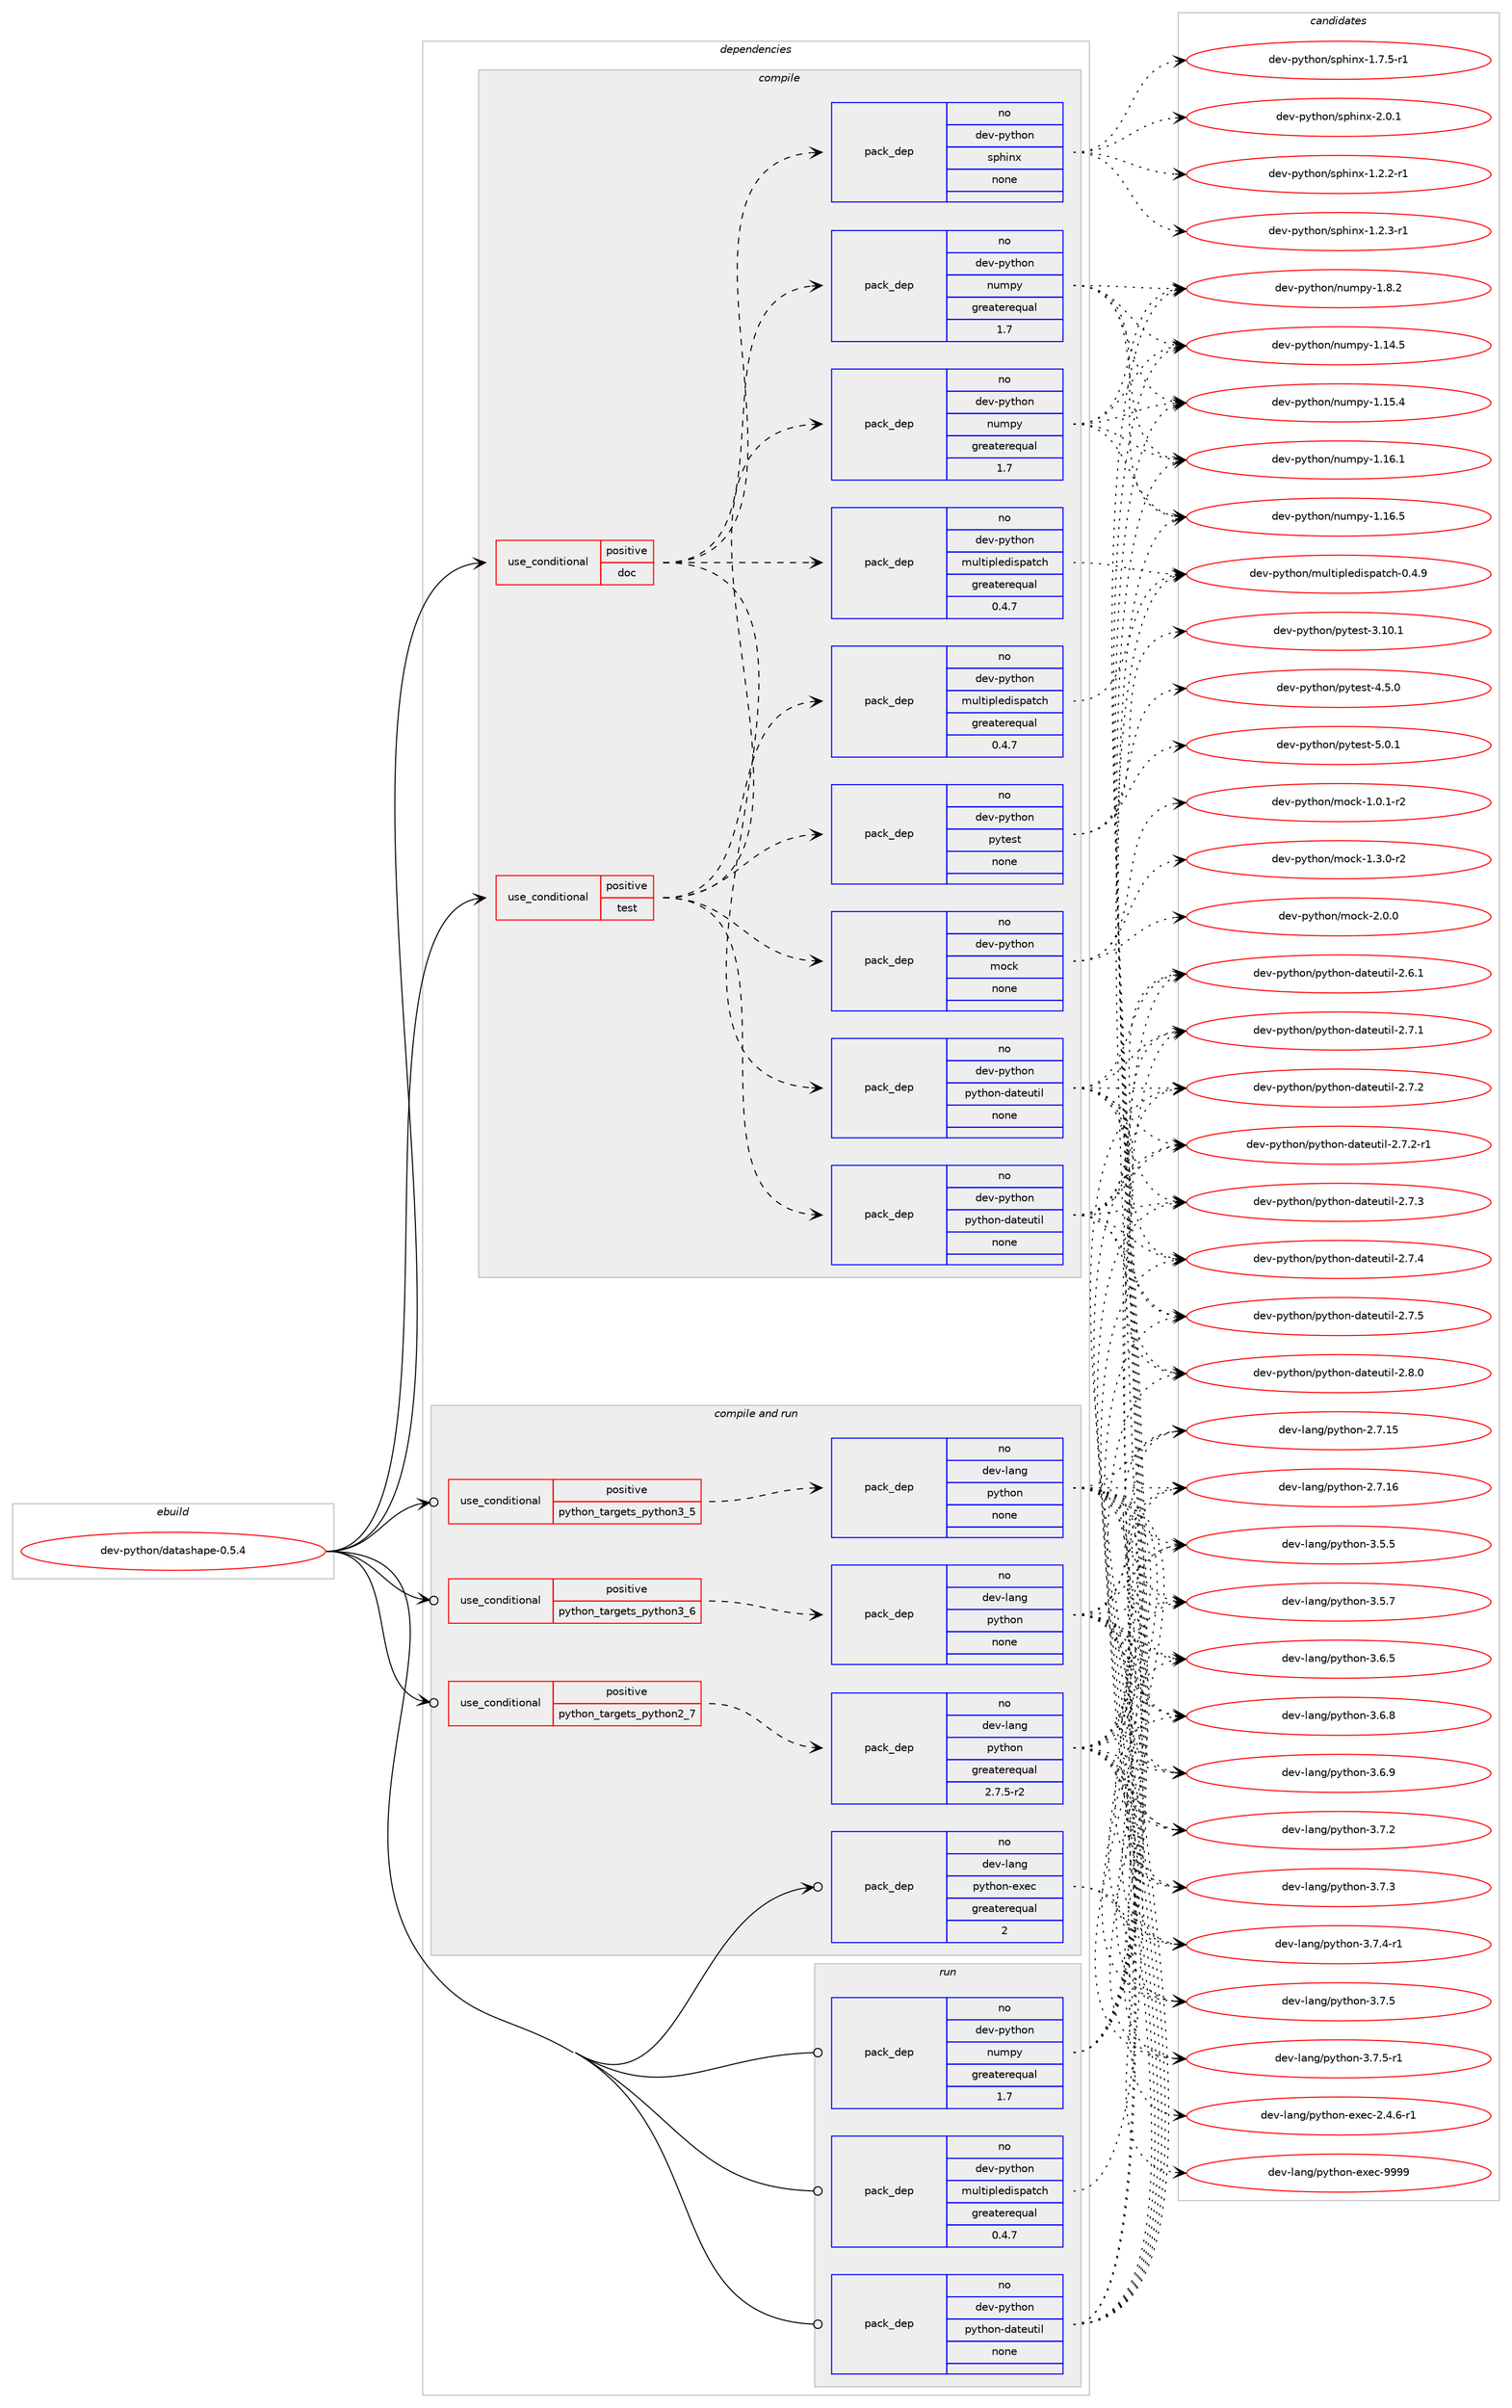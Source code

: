 digraph prolog {

# *************
# Graph options
# *************

newrank=true;
concentrate=true;
compound=true;
graph [rankdir=LR,fontname=Helvetica,fontsize=10,ranksep=1.5];#, ranksep=2.5, nodesep=0.2];
edge  [arrowhead=vee];
node  [fontname=Helvetica,fontsize=10];

# **********
# The ebuild
# **********

subgraph cluster_leftcol {
color=gray;
rank=same;
label=<<i>ebuild</i>>;
id [label="dev-python/datashape-0.5.4", color=red, width=4, href="../dev-python/datashape-0.5.4.svg"];
}

# ****************
# The dependencies
# ****************

subgraph cluster_midcol {
color=gray;
label=<<i>dependencies</i>>;
subgraph cluster_compile {
fillcolor="#eeeeee";
style=filled;
label=<<i>compile</i>>;
subgraph cond138259 {
dependency601034 [label=<<TABLE BORDER="0" CELLBORDER="1" CELLSPACING="0" CELLPADDING="4"><TR><TD ROWSPAN="3" CELLPADDING="10">use_conditional</TD></TR><TR><TD>positive</TD></TR><TR><TD>doc</TD></TR></TABLE>>, shape=none, color=red];
subgraph pack450982 {
dependency601035 [label=<<TABLE BORDER="0" CELLBORDER="1" CELLSPACING="0" CELLPADDING="4" WIDTH="220"><TR><TD ROWSPAN="6" CELLPADDING="30">pack_dep</TD></TR><TR><TD WIDTH="110">no</TD></TR><TR><TD>dev-python</TD></TR><TR><TD>numpy</TD></TR><TR><TD>greaterequal</TD></TR><TR><TD>1.7</TD></TR></TABLE>>, shape=none, color=blue];
}
dependency601034:e -> dependency601035:w [weight=20,style="dashed",arrowhead="vee"];
subgraph pack450983 {
dependency601036 [label=<<TABLE BORDER="0" CELLBORDER="1" CELLSPACING="0" CELLPADDING="4" WIDTH="220"><TR><TD ROWSPAN="6" CELLPADDING="30">pack_dep</TD></TR><TR><TD WIDTH="110">no</TD></TR><TR><TD>dev-python</TD></TR><TR><TD>multipledispatch</TD></TR><TR><TD>greaterequal</TD></TR><TR><TD>0.4.7</TD></TR></TABLE>>, shape=none, color=blue];
}
dependency601034:e -> dependency601036:w [weight=20,style="dashed",arrowhead="vee"];
subgraph pack450984 {
dependency601037 [label=<<TABLE BORDER="0" CELLBORDER="1" CELLSPACING="0" CELLPADDING="4" WIDTH="220"><TR><TD ROWSPAN="6" CELLPADDING="30">pack_dep</TD></TR><TR><TD WIDTH="110">no</TD></TR><TR><TD>dev-python</TD></TR><TR><TD>python-dateutil</TD></TR><TR><TD>none</TD></TR><TR><TD></TD></TR></TABLE>>, shape=none, color=blue];
}
dependency601034:e -> dependency601037:w [weight=20,style="dashed",arrowhead="vee"];
subgraph pack450985 {
dependency601038 [label=<<TABLE BORDER="0" CELLBORDER="1" CELLSPACING="0" CELLPADDING="4" WIDTH="220"><TR><TD ROWSPAN="6" CELLPADDING="30">pack_dep</TD></TR><TR><TD WIDTH="110">no</TD></TR><TR><TD>dev-python</TD></TR><TR><TD>sphinx</TD></TR><TR><TD>none</TD></TR><TR><TD></TD></TR></TABLE>>, shape=none, color=blue];
}
dependency601034:e -> dependency601038:w [weight=20,style="dashed",arrowhead="vee"];
}
id:e -> dependency601034:w [weight=20,style="solid",arrowhead="vee"];
subgraph cond138260 {
dependency601039 [label=<<TABLE BORDER="0" CELLBORDER="1" CELLSPACING="0" CELLPADDING="4"><TR><TD ROWSPAN="3" CELLPADDING="10">use_conditional</TD></TR><TR><TD>positive</TD></TR><TR><TD>test</TD></TR></TABLE>>, shape=none, color=red];
subgraph pack450986 {
dependency601040 [label=<<TABLE BORDER="0" CELLBORDER="1" CELLSPACING="0" CELLPADDING="4" WIDTH="220"><TR><TD ROWSPAN="6" CELLPADDING="30">pack_dep</TD></TR><TR><TD WIDTH="110">no</TD></TR><TR><TD>dev-python</TD></TR><TR><TD>numpy</TD></TR><TR><TD>greaterequal</TD></TR><TR><TD>1.7</TD></TR></TABLE>>, shape=none, color=blue];
}
dependency601039:e -> dependency601040:w [weight=20,style="dashed",arrowhead="vee"];
subgraph pack450987 {
dependency601041 [label=<<TABLE BORDER="0" CELLBORDER="1" CELLSPACING="0" CELLPADDING="4" WIDTH="220"><TR><TD ROWSPAN="6" CELLPADDING="30">pack_dep</TD></TR><TR><TD WIDTH="110">no</TD></TR><TR><TD>dev-python</TD></TR><TR><TD>multipledispatch</TD></TR><TR><TD>greaterequal</TD></TR><TR><TD>0.4.7</TD></TR></TABLE>>, shape=none, color=blue];
}
dependency601039:e -> dependency601041:w [weight=20,style="dashed",arrowhead="vee"];
subgraph pack450988 {
dependency601042 [label=<<TABLE BORDER="0" CELLBORDER="1" CELLSPACING="0" CELLPADDING="4" WIDTH="220"><TR><TD ROWSPAN="6" CELLPADDING="30">pack_dep</TD></TR><TR><TD WIDTH="110">no</TD></TR><TR><TD>dev-python</TD></TR><TR><TD>python-dateutil</TD></TR><TR><TD>none</TD></TR><TR><TD></TD></TR></TABLE>>, shape=none, color=blue];
}
dependency601039:e -> dependency601042:w [weight=20,style="dashed",arrowhead="vee"];
subgraph pack450989 {
dependency601043 [label=<<TABLE BORDER="0" CELLBORDER="1" CELLSPACING="0" CELLPADDING="4" WIDTH="220"><TR><TD ROWSPAN="6" CELLPADDING="30">pack_dep</TD></TR><TR><TD WIDTH="110">no</TD></TR><TR><TD>dev-python</TD></TR><TR><TD>mock</TD></TR><TR><TD>none</TD></TR><TR><TD></TD></TR></TABLE>>, shape=none, color=blue];
}
dependency601039:e -> dependency601043:w [weight=20,style="dashed",arrowhead="vee"];
subgraph pack450990 {
dependency601044 [label=<<TABLE BORDER="0" CELLBORDER="1" CELLSPACING="0" CELLPADDING="4" WIDTH="220"><TR><TD ROWSPAN="6" CELLPADDING="30">pack_dep</TD></TR><TR><TD WIDTH="110">no</TD></TR><TR><TD>dev-python</TD></TR><TR><TD>pytest</TD></TR><TR><TD>none</TD></TR><TR><TD></TD></TR></TABLE>>, shape=none, color=blue];
}
dependency601039:e -> dependency601044:w [weight=20,style="dashed",arrowhead="vee"];
}
id:e -> dependency601039:w [weight=20,style="solid",arrowhead="vee"];
}
subgraph cluster_compileandrun {
fillcolor="#eeeeee";
style=filled;
label=<<i>compile and run</i>>;
subgraph cond138261 {
dependency601045 [label=<<TABLE BORDER="0" CELLBORDER="1" CELLSPACING="0" CELLPADDING="4"><TR><TD ROWSPAN="3" CELLPADDING="10">use_conditional</TD></TR><TR><TD>positive</TD></TR><TR><TD>python_targets_python2_7</TD></TR></TABLE>>, shape=none, color=red];
subgraph pack450991 {
dependency601046 [label=<<TABLE BORDER="0" CELLBORDER="1" CELLSPACING="0" CELLPADDING="4" WIDTH="220"><TR><TD ROWSPAN="6" CELLPADDING="30">pack_dep</TD></TR><TR><TD WIDTH="110">no</TD></TR><TR><TD>dev-lang</TD></TR><TR><TD>python</TD></TR><TR><TD>greaterequal</TD></TR><TR><TD>2.7.5-r2</TD></TR></TABLE>>, shape=none, color=blue];
}
dependency601045:e -> dependency601046:w [weight=20,style="dashed",arrowhead="vee"];
}
id:e -> dependency601045:w [weight=20,style="solid",arrowhead="odotvee"];
subgraph cond138262 {
dependency601047 [label=<<TABLE BORDER="0" CELLBORDER="1" CELLSPACING="0" CELLPADDING="4"><TR><TD ROWSPAN="3" CELLPADDING="10">use_conditional</TD></TR><TR><TD>positive</TD></TR><TR><TD>python_targets_python3_5</TD></TR></TABLE>>, shape=none, color=red];
subgraph pack450992 {
dependency601048 [label=<<TABLE BORDER="0" CELLBORDER="1" CELLSPACING="0" CELLPADDING="4" WIDTH="220"><TR><TD ROWSPAN="6" CELLPADDING="30">pack_dep</TD></TR><TR><TD WIDTH="110">no</TD></TR><TR><TD>dev-lang</TD></TR><TR><TD>python</TD></TR><TR><TD>none</TD></TR><TR><TD></TD></TR></TABLE>>, shape=none, color=blue];
}
dependency601047:e -> dependency601048:w [weight=20,style="dashed",arrowhead="vee"];
}
id:e -> dependency601047:w [weight=20,style="solid",arrowhead="odotvee"];
subgraph cond138263 {
dependency601049 [label=<<TABLE BORDER="0" CELLBORDER="1" CELLSPACING="0" CELLPADDING="4"><TR><TD ROWSPAN="3" CELLPADDING="10">use_conditional</TD></TR><TR><TD>positive</TD></TR><TR><TD>python_targets_python3_6</TD></TR></TABLE>>, shape=none, color=red];
subgraph pack450993 {
dependency601050 [label=<<TABLE BORDER="0" CELLBORDER="1" CELLSPACING="0" CELLPADDING="4" WIDTH="220"><TR><TD ROWSPAN="6" CELLPADDING="30">pack_dep</TD></TR><TR><TD WIDTH="110">no</TD></TR><TR><TD>dev-lang</TD></TR><TR><TD>python</TD></TR><TR><TD>none</TD></TR><TR><TD></TD></TR></TABLE>>, shape=none, color=blue];
}
dependency601049:e -> dependency601050:w [weight=20,style="dashed",arrowhead="vee"];
}
id:e -> dependency601049:w [weight=20,style="solid",arrowhead="odotvee"];
subgraph pack450994 {
dependency601051 [label=<<TABLE BORDER="0" CELLBORDER="1" CELLSPACING="0" CELLPADDING="4" WIDTH="220"><TR><TD ROWSPAN="6" CELLPADDING="30">pack_dep</TD></TR><TR><TD WIDTH="110">no</TD></TR><TR><TD>dev-lang</TD></TR><TR><TD>python-exec</TD></TR><TR><TD>greaterequal</TD></TR><TR><TD>2</TD></TR></TABLE>>, shape=none, color=blue];
}
id:e -> dependency601051:w [weight=20,style="solid",arrowhead="odotvee"];
}
subgraph cluster_run {
fillcolor="#eeeeee";
style=filled;
label=<<i>run</i>>;
subgraph pack450995 {
dependency601052 [label=<<TABLE BORDER="0" CELLBORDER="1" CELLSPACING="0" CELLPADDING="4" WIDTH="220"><TR><TD ROWSPAN="6" CELLPADDING="30">pack_dep</TD></TR><TR><TD WIDTH="110">no</TD></TR><TR><TD>dev-python</TD></TR><TR><TD>multipledispatch</TD></TR><TR><TD>greaterequal</TD></TR><TR><TD>0.4.7</TD></TR></TABLE>>, shape=none, color=blue];
}
id:e -> dependency601052:w [weight=20,style="solid",arrowhead="odot"];
subgraph pack450996 {
dependency601053 [label=<<TABLE BORDER="0" CELLBORDER="1" CELLSPACING="0" CELLPADDING="4" WIDTH="220"><TR><TD ROWSPAN="6" CELLPADDING="30">pack_dep</TD></TR><TR><TD WIDTH="110">no</TD></TR><TR><TD>dev-python</TD></TR><TR><TD>numpy</TD></TR><TR><TD>greaterequal</TD></TR><TR><TD>1.7</TD></TR></TABLE>>, shape=none, color=blue];
}
id:e -> dependency601053:w [weight=20,style="solid",arrowhead="odot"];
subgraph pack450997 {
dependency601054 [label=<<TABLE BORDER="0" CELLBORDER="1" CELLSPACING="0" CELLPADDING="4" WIDTH="220"><TR><TD ROWSPAN="6" CELLPADDING="30">pack_dep</TD></TR><TR><TD WIDTH="110">no</TD></TR><TR><TD>dev-python</TD></TR><TR><TD>python-dateutil</TD></TR><TR><TD>none</TD></TR><TR><TD></TD></TR></TABLE>>, shape=none, color=blue];
}
id:e -> dependency601054:w [weight=20,style="solid",arrowhead="odot"];
}
}

# **************
# The candidates
# **************

subgraph cluster_choices {
rank=same;
color=gray;
label=<<i>candidates</i>>;

subgraph choice450982 {
color=black;
nodesep=1;
choice100101118451121211161041111104711011710911212145494649524653 [label="dev-python/numpy-1.14.5", color=red, width=4,href="../dev-python/numpy-1.14.5.svg"];
choice100101118451121211161041111104711011710911212145494649534652 [label="dev-python/numpy-1.15.4", color=red, width=4,href="../dev-python/numpy-1.15.4.svg"];
choice100101118451121211161041111104711011710911212145494649544649 [label="dev-python/numpy-1.16.1", color=red, width=4,href="../dev-python/numpy-1.16.1.svg"];
choice100101118451121211161041111104711011710911212145494649544653 [label="dev-python/numpy-1.16.5", color=red, width=4,href="../dev-python/numpy-1.16.5.svg"];
choice1001011184511212111610411111047110117109112121454946564650 [label="dev-python/numpy-1.8.2", color=red, width=4,href="../dev-python/numpy-1.8.2.svg"];
dependency601035:e -> choice100101118451121211161041111104711011710911212145494649524653:w [style=dotted,weight="100"];
dependency601035:e -> choice100101118451121211161041111104711011710911212145494649534652:w [style=dotted,weight="100"];
dependency601035:e -> choice100101118451121211161041111104711011710911212145494649544649:w [style=dotted,weight="100"];
dependency601035:e -> choice100101118451121211161041111104711011710911212145494649544653:w [style=dotted,weight="100"];
dependency601035:e -> choice1001011184511212111610411111047110117109112121454946564650:w [style=dotted,weight="100"];
}
subgraph choice450983 {
color=black;
nodesep=1;
choice10010111845112121116104111110471091171081161051121081011001051151129711699104454846524657 [label="dev-python/multipledispatch-0.4.9", color=red, width=4,href="../dev-python/multipledispatch-0.4.9.svg"];
dependency601036:e -> choice10010111845112121116104111110471091171081161051121081011001051151129711699104454846524657:w [style=dotted,weight="100"];
}
subgraph choice450984 {
color=black;
nodesep=1;
choice10010111845112121116104111110471121211161041111104510097116101117116105108455046544649 [label="dev-python/python-dateutil-2.6.1", color=red, width=4,href="../dev-python/python-dateutil-2.6.1.svg"];
choice10010111845112121116104111110471121211161041111104510097116101117116105108455046554649 [label="dev-python/python-dateutil-2.7.1", color=red, width=4,href="../dev-python/python-dateutil-2.7.1.svg"];
choice10010111845112121116104111110471121211161041111104510097116101117116105108455046554650 [label="dev-python/python-dateutil-2.7.2", color=red, width=4,href="../dev-python/python-dateutil-2.7.2.svg"];
choice100101118451121211161041111104711212111610411111045100971161011171161051084550465546504511449 [label="dev-python/python-dateutil-2.7.2-r1", color=red, width=4,href="../dev-python/python-dateutil-2.7.2-r1.svg"];
choice10010111845112121116104111110471121211161041111104510097116101117116105108455046554651 [label="dev-python/python-dateutil-2.7.3", color=red, width=4,href="../dev-python/python-dateutil-2.7.3.svg"];
choice10010111845112121116104111110471121211161041111104510097116101117116105108455046554652 [label="dev-python/python-dateutil-2.7.4", color=red, width=4,href="../dev-python/python-dateutil-2.7.4.svg"];
choice10010111845112121116104111110471121211161041111104510097116101117116105108455046554653 [label="dev-python/python-dateutil-2.7.5", color=red, width=4,href="../dev-python/python-dateutil-2.7.5.svg"];
choice10010111845112121116104111110471121211161041111104510097116101117116105108455046564648 [label="dev-python/python-dateutil-2.8.0", color=red, width=4,href="../dev-python/python-dateutil-2.8.0.svg"];
dependency601037:e -> choice10010111845112121116104111110471121211161041111104510097116101117116105108455046544649:w [style=dotted,weight="100"];
dependency601037:e -> choice10010111845112121116104111110471121211161041111104510097116101117116105108455046554649:w [style=dotted,weight="100"];
dependency601037:e -> choice10010111845112121116104111110471121211161041111104510097116101117116105108455046554650:w [style=dotted,weight="100"];
dependency601037:e -> choice100101118451121211161041111104711212111610411111045100971161011171161051084550465546504511449:w [style=dotted,weight="100"];
dependency601037:e -> choice10010111845112121116104111110471121211161041111104510097116101117116105108455046554651:w [style=dotted,weight="100"];
dependency601037:e -> choice10010111845112121116104111110471121211161041111104510097116101117116105108455046554652:w [style=dotted,weight="100"];
dependency601037:e -> choice10010111845112121116104111110471121211161041111104510097116101117116105108455046554653:w [style=dotted,weight="100"];
dependency601037:e -> choice10010111845112121116104111110471121211161041111104510097116101117116105108455046564648:w [style=dotted,weight="100"];
}
subgraph choice450985 {
color=black;
nodesep=1;
choice10010111845112121116104111110471151121041051101204549465046504511449 [label="dev-python/sphinx-1.2.2-r1", color=red, width=4,href="../dev-python/sphinx-1.2.2-r1.svg"];
choice10010111845112121116104111110471151121041051101204549465046514511449 [label="dev-python/sphinx-1.2.3-r1", color=red, width=4,href="../dev-python/sphinx-1.2.3-r1.svg"];
choice10010111845112121116104111110471151121041051101204549465546534511449 [label="dev-python/sphinx-1.7.5-r1", color=red, width=4,href="../dev-python/sphinx-1.7.5-r1.svg"];
choice1001011184511212111610411111047115112104105110120455046484649 [label="dev-python/sphinx-2.0.1", color=red, width=4,href="../dev-python/sphinx-2.0.1.svg"];
dependency601038:e -> choice10010111845112121116104111110471151121041051101204549465046504511449:w [style=dotted,weight="100"];
dependency601038:e -> choice10010111845112121116104111110471151121041051101204549465046514511449:w [style=dotted,weight="100"];
dependency601038:e -> choice10010111845112121116104111110471151121041051101204549465546534511449:w [style=dotted,weight="100"];
dependency601038:e -> choice1001011184511212111610411111047115112104105110120455046484649:w [style=dotted,weight="100"];
}
subgraph choice450986 {
color=black;
nodesep=1;
choice100101118451121211161041111104711011710911212145494649524653 [label="dev-python/numpy-1.14.5", color=red, width=4,href="../dev-python/numpy-1.14.5.svg"];
choice100101118451121211161041111104711011710911212145494649534652 [label="dev-python/numpy-1.15.4", color=red, width=4,href="../dev-python/numpy-1.15.4.svg"];
choice100101118451121211161041111104711011710911212145494649544649 [label="dev-python/numpy-1.16.1", color=red, width=4,href="../dev-python/numpy-1.16.1.svg"];
choice100101118451121211161041111104711011710911212145494649544653 [label="dev-python/numpy-1.16.5", color=red, width=4,href="../dev-python/numpy-1.16.5.svg"];
choice1001011184511212111610411111047110117109112121454946564650 [label="dev-python/numpy-1.8.2", color=red, width=4,href="../dev-python/numpy-1.8.2.svg"];
dependency601040:e -> choice100101118451121211161041111104711011710911212145494649524653:w [style=dotted,weight="100"];
dependency601040:e -> choice100101118451121211161041111104711011710911212145494649534652:w [style=dotted,weight="100"];
dependency601040:e -> choice100101118451121211161041111104711011710911212145494649544649:w [style=dotted,weight="100"];
dependency601040:e -> choice100101118451121211161041111104711011710911212145494649544653:w [style=dotted,weight="100"];
dependency601040:e -> choice1001011184511212111610411111047110117109112121454946564650:w [style=dotted,weight="100"];
}
subgraph choice450987 {
color=black;
nodesep=1;
choice10010111845112121116104111110471091171081161051121081011001051151129711699104454846524657 [label="dev-python/multipledispatch-0.4.9", color=red, width=4,href="../dev-python/multipledispatch-0.4.9.svg"];
dependency601041:e -> choice10010111845112121116104111110471091171081161051121081011001051151129711699104454846524657:w [style=dotted,weight="100"];
}
subgraph choice450988 {
color=black;
nodesep=1;
choice10010111845112121116104111110471121211161041111104510097116101117116105108455046544649 [label="dev-python/python-dateutil-2.6.1", color=red, width=4,href="../dev-python/python-dateutil-2.6.1.svg"];
choice10010111845112121116104111110471121211161041111104510097116101117116105108455046554649 [label="dev-python/python-dateutil-2.7.1", color=red, width=4,href="../dev-python/python-dateutil-2.7.1.svg"];
choice10010111845112121116104111110471121211161041111104510097116101117116105108455046554650 [label="dev-python/python-dateutil-2.7.2", color=red, width=4,href="../dev-python/python-dateutil-2.7.2.svg"];
choice100101118451121211161041111104711212111610411111045100971161011171161051084550465546504511449 [label="dev-python/python-dateutil-2.7.2-r1", color=red, width=4,href="../dev-python/python-dateutil-2.7.2-r1.svg"];
choice10010111845112121116104111110471121211161041111104510097116101117116105108455046554651 [label="dev-python/python-dateutil-2.7.3", color=red, width=4,href="../dev-python/python-dateutil-2.7.3.svg"];
choice10010111845112121116104111110471121211161041111104510097116101117116105108455046554652 [label="dev-python/python-dateutil-2.7.4", color=red, width=4,href="../dev-python/python-dateutil-2.7.4.svg"];
choice10010111845112121116104111110471121211161041111104510097116101117116105108455046554653 [label="dev-python/python-dateutil-2.7.5", color=red, width=4,href="../dev-python/python-dateutil-2.7.5.svg"];
choice10010111845112121116104111110471121211161041111104510097116101117116105108455046564648 [label="dev-python/python-dateutil-2.8.0", color=red, width=4,href="../dev-python/python-dateutil-2.8.0.svg"];
dependency601042:e -> choice10010111845112121116104111110471121211161041111104510097116101117116105108455046544649:w [style=dotted,weight="100"];
dependency601042:e -> choice10010111845112121116104111110471121211161041111104510097116101117116105108455046554649:w [style=dotted,weight="100"];
dependency601042:e -> choice10010111845112121116104111110471121211161041111104510097116101117116105108455046554650:w [style=dotted,weight="100"];
dependency601042:e -> choice100101118451121211161041111104711212111610411111045100971161011171161051084550465546504511449:w [style=dotted,weight="100"];
dependency601042:e -> choice10010111845112121116104111110471121211161041111104510097116101117116105108455046554651:w [style=dotted,weight="100"];
dependency601042:e -> choice10010111845112121116104111110471121211161041111104510097116101117116105108455046554652:w [style=dotted,weight="100"];
dependency601042:e -> choice10010111845112121116104111110471121211161041111104510097116101117116105108455046554653:w [style=dotted,weight="100"];
dependency601042:e -> choice10010111845112121116104111110471121211161041111104510097116101117116105108455046564648:w [style=dotted,weight="100"];
}
subgraph choice450989 {
color=black;
nodesep=1;
choice1001011184511212111610411111047109111991074549464846494511450 [label="dev-python/mock-1.0.1-r2", color=red, width=4,href="../dev-python/mock-1.0.1-r2.svg"];
choice1001011184511212111610411111047109111991074549465146484511450 [label="dev-python/mock-1.3.0-r2", color=red, width=4,href="../dev-python/mock-1.3.0-r2.svg"];
choice100101118451121211161041111104710911199107455046484648 [label="dev-python/mock-2.0.0", color=red, width=4,href="../dev-python/mock-2.0.0.svg"];
dependency601043:e -> choice1001011184511212111610411111047109111991074549464846494511450:w [style=dotted,weight="100"];
dependency601043:e -> choice1001011184511212111610411111047109111991074549465146484511450:w [style=dotted,weight="100"];
dependency601043:e -> choice100101118451121211161041111104710911199107455046484648:w [style=dotted,weight="100"];
}
subgraph choice450990 {
color=black;
nodesep=1;
choice100101118451121211161041111104711212111610111511645514649484649 [label="dev-python/pytest-3.10.1", color=red, width=4,href="../dev-python/pytest-3.10.1.svg"];
choice1001011184511212111610411111047112121116101115116455246534648 [label="dev-python/pytest-4.5.0", color=red, width=4,href="../dev-python/pytest-4.5.0.svg"];
choice1001011184511212111610411111047112121116101115116455346484649 [label="dev-python/pytest-5.0.1", color=red, width=4,href="../dev-python/pytest-5.0.1.svg"];
dependency601044:e -> choice100101118451121211161041111104711212111610111511645514649484649:w [style=dotted,weight="100"];
dependency601044:e -> choice1001011184511212111610411111047112121116101115116455246534648:w [style=dotted,weight="100"];
dependency601044:e -> choice1001011184511212111610411111047112121116101115116455346484649:w [style=dotted,weight="100"];
}
subgraph choice450991 {
color=black;
nodesep=1;
choice10010111845108971101034711212111610411111045504655464953 [label="dev-lang/python-2.7.15", color=red, width=4,href="../dev-lang/python-2.7.15.svg"];
choice10010111845108971101034711212111610411111045504655464954 [label="dev-lang/python-2.7.16", color=red, width=4,href="../dev-lang/python-2.7.16.svg"];
choice100101118451089711010347112121116104111110455146534653 [label="dev-lang/python-3.5.5", color=red, width=4,href="../dev-lang/python-3.5.5.svg"];
choice100101118451089711010347112121116104111110455146534655 [label="dev-lang/python-3.5.7", color=red, width=4,href="../dev-lang/python-3.5.7.svg"];
choice100101118451089711010347112121116104111110455146544653 [label="dev-lang/python-3.6.5", color=red, width=4,href="../dev-lang/python-3.6.5.svg"];
choice100101118451089711010347112121116104111110455146544656 [label="dev-lang/python-3.6.8", color=red, width=4,href="../dev-lang/python-3.6.8.svg"];
choice100101118451089711010347112121116104111110455146544657 [label="dev-lang/python-3.6.9", color=red, width=4,href="../dev-lang/python-3.6.9.svg"];
choice100101118451089711010347112121116104111110455146554650 [label="dev-lang/python-3.7.2", color=red, width=4,href="../dev-lang/python-3.7.2.svg"];
choice100101118451089711010347112121116104111110455146554651 [label="dev-lang/python-3.7.3", color=red, width=4,href="../dev-lang/python-3.7.3.svg"];
choice1001011184510897110103471121211161041111104551465546524511449 [label="dev-lang/python-3.7.4-r1", color=red, width=4,href="../dev-lang/python-3.7.4-r1.svg"];
choice100101118451089711010347112121116104111110455146554653 [label="dev-lang/python-3.7.5", color=red, width=4,href="../dev-lang/python-3.7.5.svg"];
choice1001011184510897110103471121211161041111104551465546534511449 [label="dev-lang/python-3.7.5-r1", color=red, width=4,href="../dev-lang/python-3.7.5-r1.svg"];
dependency601046:e -> choice10010111845108971101034711212111610411111045504655464953:w [style=dotted,weight="100"];
dependency601046:e -> choice10010111845108971101034711212111610411111045504655464954:w [style=dotted,weight="100"];
dependency601046:e -> choice100101118451089711010347112121116104111110455146534653:w [style=dotted,weight="100"];
dependency601046:e -> choice100101118451089711010347112121116104111110455146534655:w [style=dotted,weight="100"];
dependency601046:e -> choice100101118451089711010347112121116104111110455146544653:w [style=dotted,weight="100"];
dependency601046:e -> choice100101118451089711010347112121116104111110455146544656:w [style=dotted,weight="100"];
dependency601046:e -> choice100101118451089711010347112121116104111110455146544657:w [style=dotted,weight="100"];
dependency601046:e -> choice100101118451089711010347112121116104111110455146554650:w [style=dotted,weight="100"];
dependency601046:e -> choice100101118451089711010347112121116104111110455146554651:w [style=dotted,weight="100"];
dependency601046:e -> choice1001011184510897110103471121211161041111104551465546524511449:w [style=dotted,weight="100"];
dependency601046:e -> choice100101118451089711010347112121116104111110455146554653:w [style=dotted,weight="100"];
dependency601046:e -> choice1001011184510897110103471121211161041111104551465546534511449:w [style=dotted,weight="100"];
}
subgraph choice450992 {
color=black;
nodesep=1;
choice10010111845108971101034711212111610411111045504655464953 [label="dev-lang/python-2.7.15", color=red, width=4,href="../dev-lang/python-2.7.15.svg"];
choice10010111845108971101034711212111610411111045504655464954 [label="dev-lang/python-2.7.16", color=red, width=4,href="../dev-lang/python-2.7.16.svg"];
choice100101118451089711010347112121116104111110455146534653 [label="dev-lang/python-3.5.5", color=red, width=4,href="../dev-lang/python-3.5.5.svg"];
choice100101118451089711010347112121116104111110455146534655 [label="dev-lang/python-3.5.7", color=red, width=4,href="../dev-lang/python-3.5.7.svg"];
choice100101118451089711010347112121116104111110455146544653 [label="dev-lang/python-3.6.5", color=red, width=4,href="../dev-lang/python-3.6.5.svg"];
choice100101118451089711010347112121116104111110455146544656 [label="dev-lang/python-3.6.8", color=red, width=4,href="../dev-lang/python-3.6.8.svg"];
choice100101118451089711010347112121116104111110455146544657 [label="dev-lang/python-3.6.9", color=red, width=4,href="../dev-lang/python-3.6.9.svg"];
choice100101118451089711010347112121116104111110455146554650 [label="dev-lang/python-3.7.2", color=red, width=4,href="../dev-lang/python-3.7.2.svg"];
choice100101118451089711010347112121116104111110455146554651 [label="dev-lang/python-3.7.3", color=red, width=4,href="../dev-lang/python-3.7.3.svg"];
choice1001011184510897110103471121211161041111104551465546524511449 [label="dev-lang/python-3.7.4-r1", color=red, width=4,href="../dev-lang/python-3.7.4-r1.svg"];
choice100101118451089711010347112121116104111110455146554653 [label="dev-lang/python-3.7.5", color=red, width=4,href="../dev-lang/python-3.7.5.svg"];
choice1001011184510897110103471121211161041111104551465546534511449 [label="dev-lang/python-3.7.5-r1", color=red, width=4,href="../dev-lang/python-3.7.5-r1.svg"];
dependency601048:e -> choice10010111845108971101034711212111610411111045504655464953:w [style=dotted,weight="100"];
dependency601048:e -> choice10010111845108971101034711212111610411111045504655464954:w [style=dotted,weight="100"];
dependency601048:e -> choice100101118451089711010347112121116104111110455146534653:w [style=dotted,weight="100"];
dependency601048:e -> choice100101118451089711010347112121116104111110455146534655:w [style=dotted,weight="100"];
dependency601048:e -> choice100101118451089711010347112121116104111110455146544653:w [style=dotted,weight="100"];
dependency601048:e -> choice100101118451089711010347112121116104111110455146544656:w [style=dotted,weight="100"];
dependency601048:e -> choice100101118451089711010347112121116104111110455146544657:w [style=dotted,weight="100"];
dependency601048:e -> choice100101118451089711010347112121116104111110455146554650:w [style=dotted,weight="100"];
dependency601048:e -> choice100101118451089711010347112121116104111110455146554651:w [style=dotted,weight="100"];
dependency601048:e -> choice1001011184510897110103471121211161041111104551465546524511449:w [style=dotted,weight="100"];
dependency601048:e -> choice100101118451089711010347112121116104111110455146554653:w [style=dotted,weight="100"];
dependency601048:e -> choice1001011184510897110103471121211161041111104551465546534511449:w [style=dotted,weight="100"];
}
subgraph choice450993 {
color=black;
nodesep=1;
choice10010111845108971101034711212111610411111045504655464953 [label="dev-lang/python-2.7.15", color=red, width=4,href="../dev-lang/python-2.7.15.svg"];
choice10010111845108971101034711212111610411111045504655464954 [label="dev-lang/python-2.7.16", color=red, width=4,href="../dev-lang/python-2.7.16.svg"];
choice100101118451089711010347112121116104111110455146534653 [label="dev-lang/python-3.5.5", color=red, width=4,href="../dev-lang/python-3.5.5.svg"];
choice100101118451089711010347112121116104111110455146534655 [label="dev-lang/python-3.5.7", color=red, width=4,href="../dev-lang/python-3.5.7.svg"];
choice100101118451089711010347112121116104111110455146544653 [label="dev-lang/python-3.6.5", color=red, width=4,href="../dev-lang/python-3.6.5.svg"];
choice100101118451089711010347112121116104111110455146544656 [label="dev-lang/python-3.6.8", color=red, width=4,href="../dev-lang/python-3.6.8.svg"];
choice100101118451089711010347112121116104111110455146544657 [label="dev-lang/python-3.6.9", color=red, width=4,href="../dev-lang/python-3.6.9.svg"];
choice100101118451089711010347112121116104111110455146554650 [label="dev-lang/python-3.7.2", color=red, width=4,href="../dev-lang/python-3.7.2.svg"];
choice100101118451089711010347112121116104111110455146554651 [label="dev-lang/python-3.7.3", color=red, width=4,href="../dev-lang/python-3.7.3.svg"];
choice1001011184510897110103471121211161041111104551465546524511449 [label="dev-lang/python-3.7.4-r1", color=red, width=4,href="../dev-lang/python-3.7.4-r1.svg"];
choice100101118451089711010347112121116104111110455146554653 [label="dev-lang/python-3.7.5", color=red, width=4,href="../dev-lang/python-3.7.5.svg"];
choice1001011184510897110103471121211161041111104551465546534511449 [label="dev-lang/python-3.7.5-r1", color=red, width=4,href="../dev-lang/python-3.7.5-r1.svg"];
dependency601050:e -> choice10010111845108971101034711212111610411111045504655464953:w [style=dotted,weight="100"];
dependency601050:e -> choice10010111845108971101034711212111610411111045504655464954:w [style=dotted,weight="100"];
dependency601050:e -> choice100101118451089711010347112121116104111110455146534653:w [style=dotted,weight="100"];
dependency601050:e -> choice100101118451089711010347112121116104111110455146534655:w [style=dotted,weight="100"];
dependency601050:e -> choice100101118451089711010347112121116104111110455146544653:w [style=dotted,weight="100"];
dependency601050:e -> choice100101118451089711010347112121116104111110455146544656:w [style=dotted,weight="100"];
dependency601050:e -> choice100101118451089711010347112121116104111110455146544657:w [style=dotted,weight="100"];
dependency601050:e -> choice100101118451089711010347112121116104111110455146554650:w [style=dotted,weight="100"];
dependency601050:e -> choice100101118451089711010347112121116104111110455146554651:w [style=dotted,weight="100"];
dependency601050:e -> choice1001011184510897110103471121211161041111104551465546524511449:w [style=dotted,weight="100"];
dependency601050:e -> choice100101118451089711010347112121116104111110455146554653:w [style=dotted,weight="100"];
dependency601050:e -> choice1001011184510897110103471121211161041111104551465546534511449:w [style=dotted,weight="100"];
}
subgraph choice450994 {
color=black;
nodesep=1;
choice10010111845108971101034711212111610411111045101120101994550465246544511449 [label="dev-lang/python-exec-2.4.6-r1", color=red, width=4,href="../dev-lang/python-exec-2.4.6-r1.svg"];
choice10010111845108971101034711212111610411111045101120101994557575757 [label="dev-lang/python-exec-9999", color=red, width=4,href="../dev-lang/python-exec-9999.svg"];
dependency601051:e -> choice10010111845108971101034711212111610411111045101120101994550465246544511449:w [style=dotted,weight="100"];
dependency601051:e -> choice10010111845108971101034711212111610411111045101120101994557575757:w [style=dotted,weight="100"];
}
subgraph choice450995 {
color=black;
nodesep=1;
choice10010111845112121116104111110471091171081161051121081011001051151129711699104454846524657 [label="dev-python/multipledispatch-0.4.9", color=red, width=4,href="../dev-python/multipledispatch-0.4.9.svg"];
dependency601052:e -> choice10010111845112121116104111110471091171081161051121081011001051151129711699104454846524657:w [style=dotted,weight="100"];
}
subgraph choice450996 {
color=black;
nodesep=1;
choice100101118451121211161041111104711011710911212145494649524653 [label="dev-python/numpy-1.14.5", color=red, width=4,href="../dev-python/numpy-1.14.5.svg"];
choice100101118451121211161041111104711011710911212145494649534652 [label="dev-python/numpy-1.15.4", color=red, width=4,href="../dev-python/numpy-1.15.4.svg"];
choice100101118451121211161041111104711011710911212145494649544649 [label="dev-python/numpy-1.16.1", color=red, width=4,href="../dev-python/numpy-1.16.1.svg"];
choice100101118451121211161041111104711011710911212145494649544653 [label="dev-python/numpy-1.16.5", color=red, width=4,href="../dev-python/numpy-1.16.5.svg"];
choice1001011184511212111610411111047110117109112121454946564650 [label="dev-python/numpy-1.8.2", color=red, width=4,href="../dev-python/numpy-1.8.2.svg"];
dependency601053:e -> choice100101118451121211161041111104711011710911212145494649524653:w [style=dotted,weight="100"];
dependency601053:e -> choice100101118451121211161041111104711011710911212145494649534652:w [style=dotted,weight="100"];
dependency601053:e -> choice100101118451121211161041111104711011710911212145494649544649:w [style=dotted,weight="100"];
dependency601053:e -> choice100101118451121211161041111104711011710911212145494649544653:w [style=dotted,weight="100"];
dependency601053:e -> choice1001011184511212111610411111047110117109112121454946564650:w [style=dotted,weight="100"];
}
subgraph choice450997 {
color=black;
nodesep=1;
choice10010111845112121116104111110471121211161041111104510097116101117116105108455046544649 [label="dev-python/python-dateutil-2.6.1", color=red, width=4,href="../dev-python/python-dateutil-2.6.1.svg"];
choice10010111845112121116104111110471121211161041111104510097116101117116105108455046554649 [label="dev-python/python-dateutil-2.7.1", color=red, width=4,href="../dev-python/python-dateutil-2.7.1.svg"];
choice10010111845112121116104111110471121211161041111104510097116101117116105108455046554650 [label="dev-python/python-dateutil-2.7.2", color=red, width=4,href="../dev-python/python-dateutil-2.7.2.svg"];
choice100101118451121211161041111104711212111610411111045100971161011171161051084550465546504511449 [label="dev-python/python-dateutil-2.7.2-r1", color=red, width=4,href="../dev-python/python-dateutil-2.7.2-r1.svg"];
choice10010111845112121116104111110471121211161041111104510097116101117116105108455046554651 [label="dev-python/python-dateutil-2.7.3", color=red, width=4,href="../dev-python/python-dateutil-2.7.3.svg"];
choice10010111845112121116104111110471121211161041111104510097116101117116105108455046554652 [label="dev-python/python-dateutil-2.7.4", color=red, width=4,href="../dev-python/python-dateutil-2.7.4.svg"];
choice10010111845112121116104111110471121211161041111104510097116101117116105108455046554653 [label="dev-python/python-dateutil-2.7.5", color=red, width=4,href="../dev-python/python-dateutil-2.7.5.svg"];
choice10010111845112121116104111110471121211161041111104510097116101117116105108455046564648 [label="dev-python/python-dateutil-2.8.0", color=red, width=4,href="../dev-python/python-dateutil-2.8.0.svg"];
dependency601054:e -> choice10010111845112121116104111110471121211161041111104510097116101117116105108455046544649:w [style=dotted,weight="100"];
dependency601054:e -> choice10010111845112121116104111110471121211161041111104510097116101117116105108455046554649:w [style=dotted,weight="100"];
dependency601054:e -> choice10010111845112121116104111110471121211161041111104510097116101117116105108455046554650:w [style=dotted,weight="100"];
dependency601054:e -> choice100101118451121211161041111104711212111610411111045100971161011171161051084550465546504511449:w [style=dotted,weight="100"];
dependency601054:e -> choice10010111845112121116104111110471121211161041111104510097116101117116105108455046554651:w [style=dotted,weight="100"];
dependency601054:e -> choice10010111845112121116104111110471121211161041111104510097116101117116105108455046554652:w [style=dotted,weight="100"];
dependency601054:e -> choice10010111845112121116104111110471121211161041111104510097116101117116105108455046554653:w [style=dotted,weight="100"];
dependency601054:e -> choice10010111845112121116104111110471121211161041111104510097116101117116105108455046564648:w [style=dotted,weight="100"];
}
}

}
